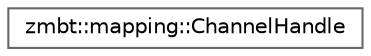 digraph "Graphical Class Hierarchy"
{
 // LATEX_PDF_SIZE
  bgcolor="transparent";
  edge [fontname=Helvetica,fontsize=10,labelfontname=Helvetica,labelfontsize=10];
  node [fontname=Helvetica,fontsize=10,shape=box,height=0.2,width=0.4];
  rankdir="LR";
  Node0 [id="Node000000",label="zmbt::mapping::ChannelHandle",height=0.2,width=0.4,color="grey40", fillcolor="white", style="filled",URL="$classzmbt_1_1mapping_1_1ChannelHandle.html",tooltip="Channel clause handle for SignalMapping model."];
}

